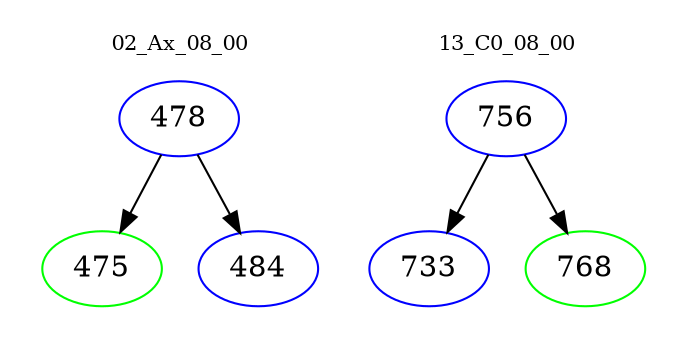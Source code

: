 digraph{
subgraph cluster_0 {
color = white
label = "02_Ax_08_00";
fontsize=10;
T0_478 [label="478", color="blue"]
T0_478 -> T0_475 [color="black"]
T0_475 [label="475", color="green"]
T0_478 -> T0_484 [color="black"]
T0_484 [label="484", color="blue"]
}
subgraph cluster_1 {
color = white
label = "13_C0_08_00";
fontsize=10;
T1_756 [label="756", color="blue"]
T1_756 -> T1_733 [color="black"]
T1_733 [label="733", color="blue"]
T1_756 -> T1_768 [color="black"]
T1_768 [label="768", color="green"]
}
}
